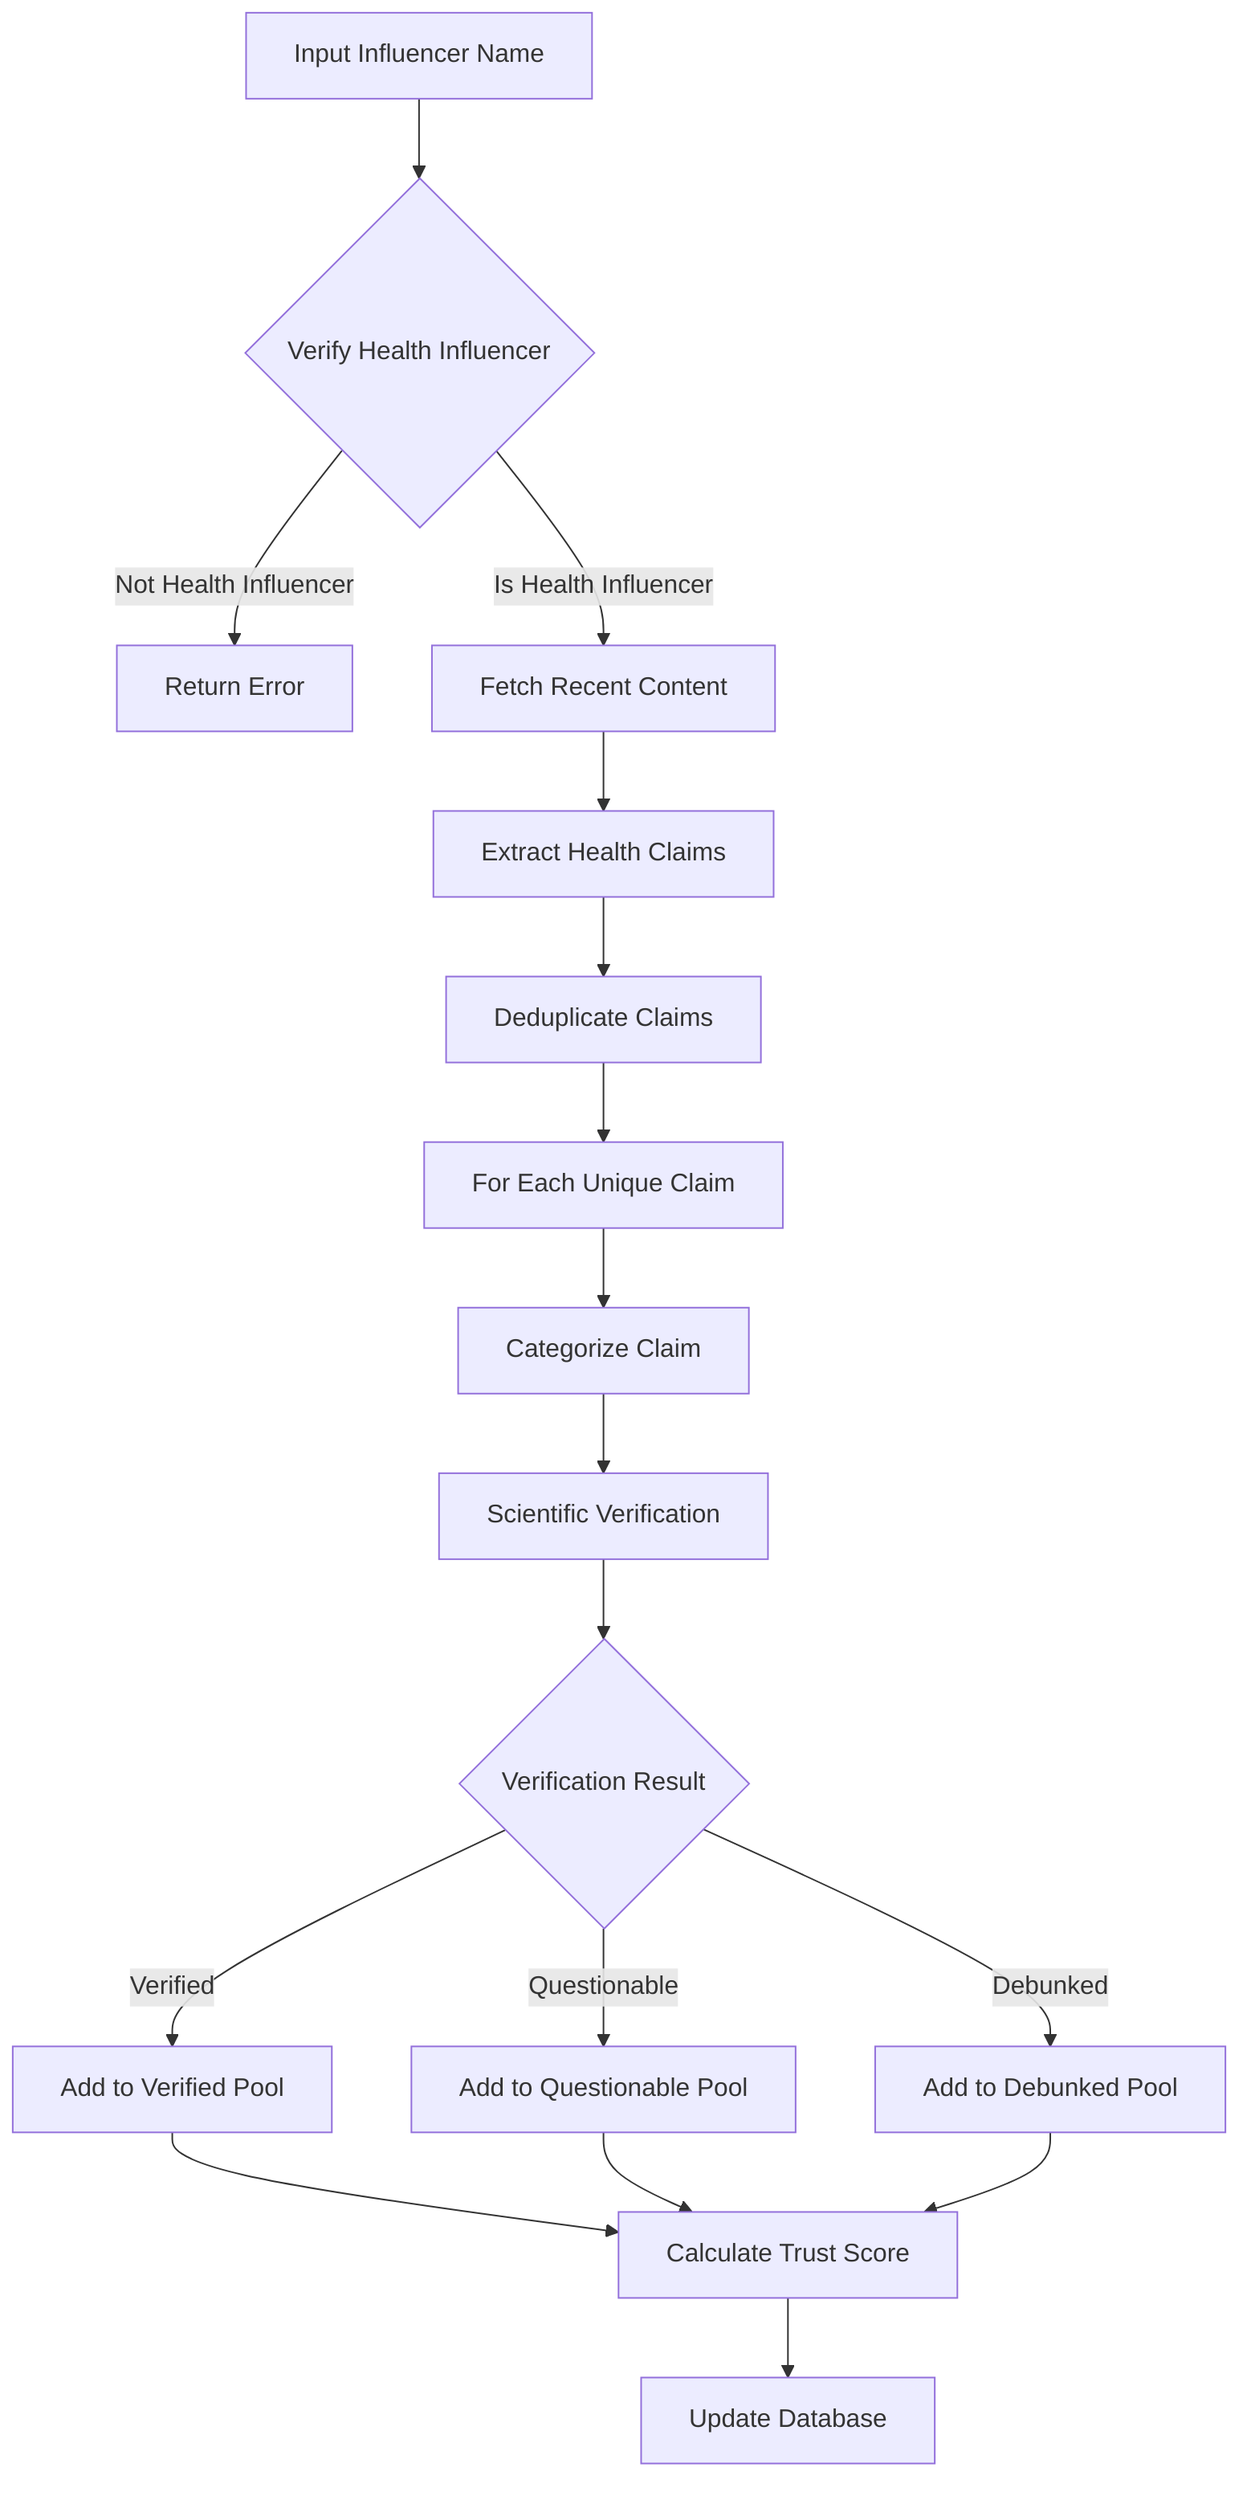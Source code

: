 flowchart TD
    A[Input Influencer Name] --> B{Verify Health Influencer}
    B -->|Not Health Influencer| C[Return Error]
    B -->|Is Health Influencer| D[Fetch Recent Content]
    
    D --> E[Extract Health Claims]
    E --> F[Deduplicate Claims]
    
    F --> G[For Each Unique Claim]
    G --> H[Categorize Claim]
    H --> I[Scientific Verification]
    
    I --> J{Verification Result}
    J -->|Verified| K[Add to Verified Pool]
    J -->|Questionable| L[Add to Questionable Pool]
    J -->|Debunked| M[Add to Debunked Pool]
    
    K & L & M --> N[Calculate Trust Score]
    N --> O[Update Database]